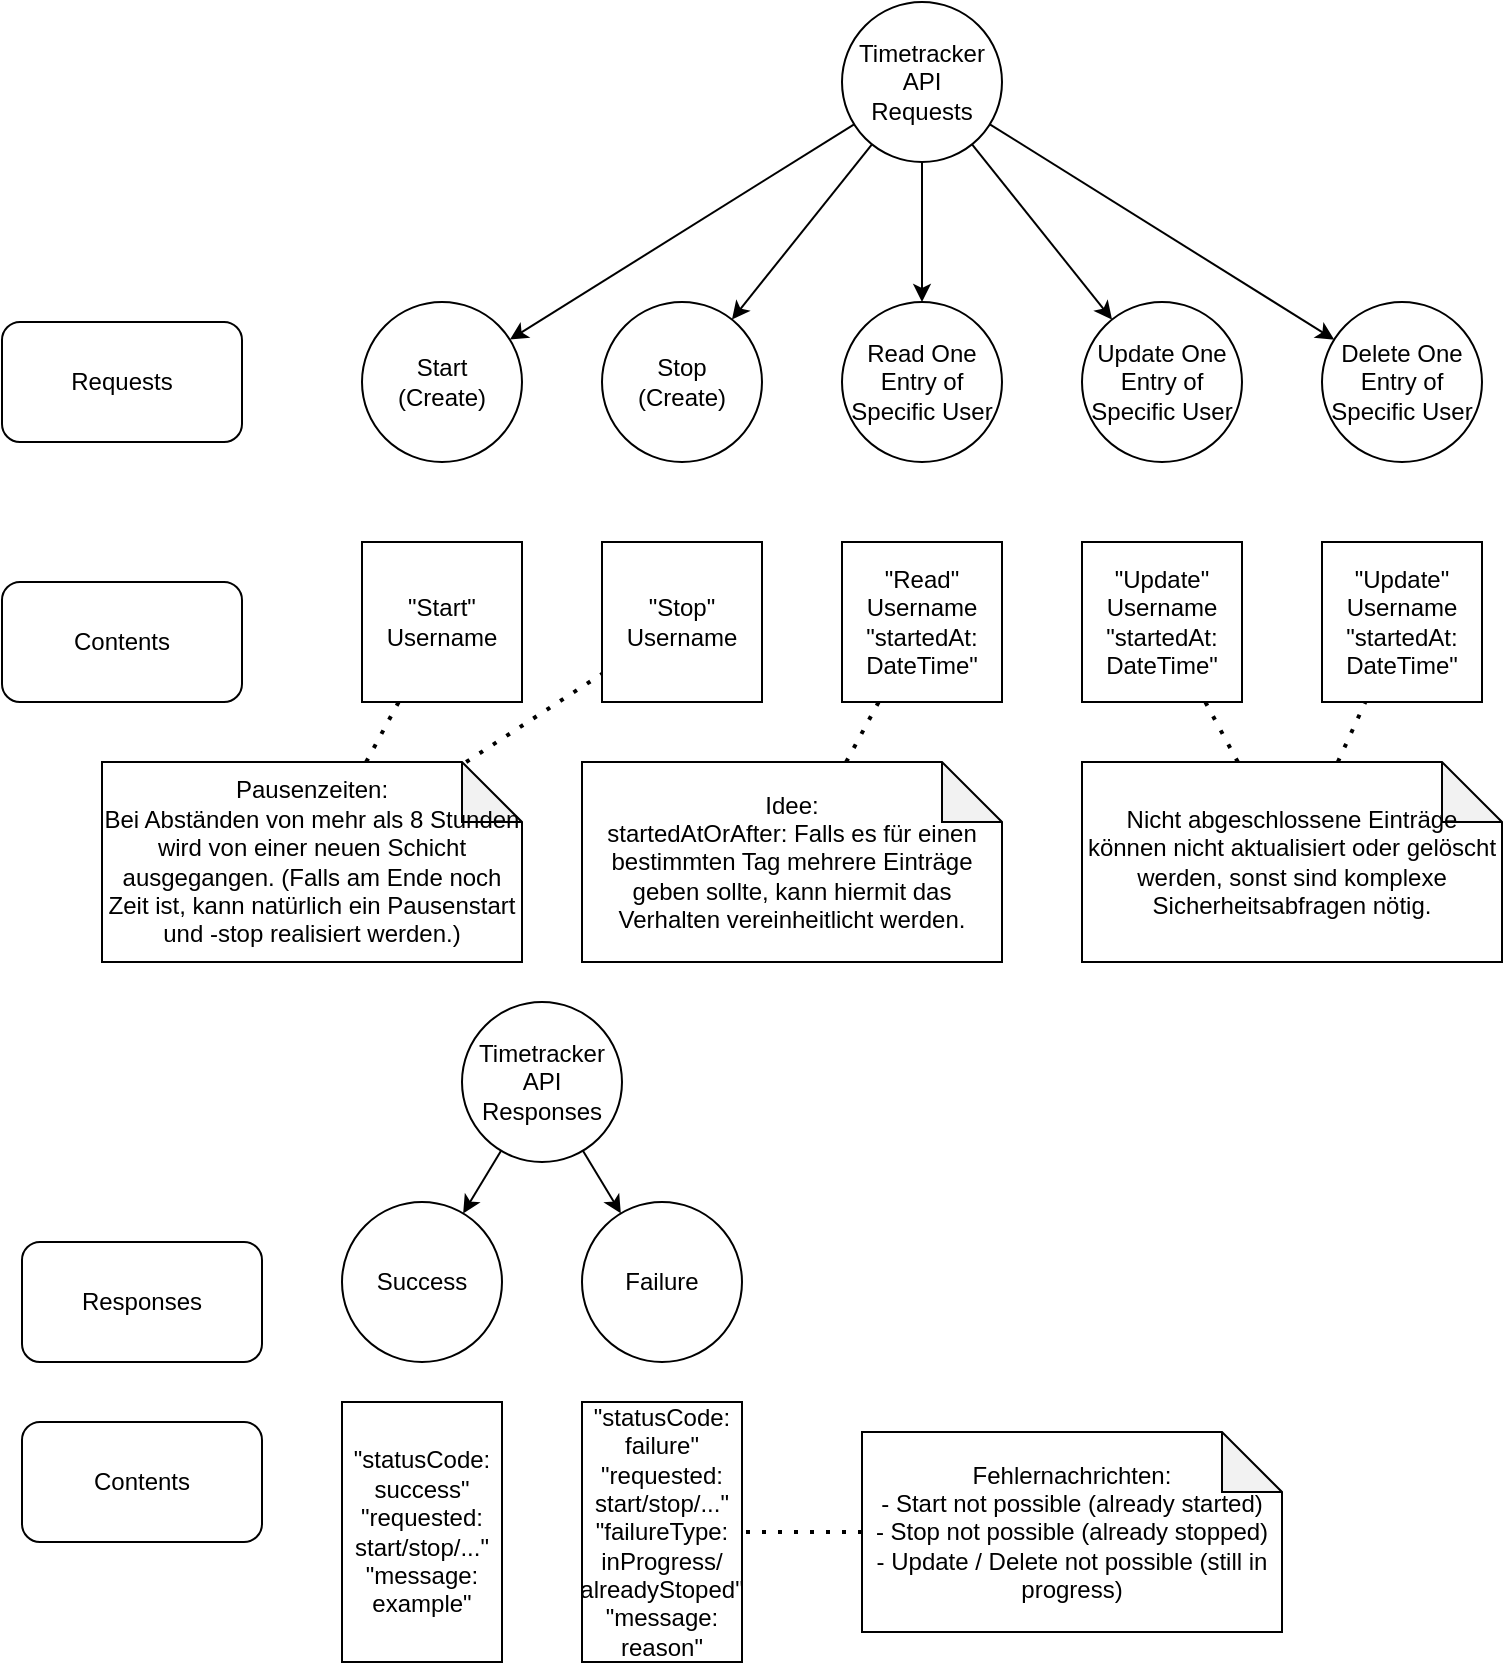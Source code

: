 <mxfile version="26.0.9">
  <diagram name="Seite-1" id="1bQaxZ-msq_aHllpaf4p">
    <mxGraphModel dx="1927" dy="902" grid="1" gridSize="10" guides="1" tooltips="1" connect="1" arrows="1" fold="1" page="1" pageScale="1" pageWidth="827" pageHeight="1169" math="0" shadow="0">
      <root>
        <mxCell id="0" />
        <mxCell id="1" parent="0" />
        <mxCell id="TgnmB5LtPzSjb_zzNegX-1" value="Timetracker&lt;div&gt;API&lt;/div&gt;&lt;div&gt;Requests&lt;/div&gt;" style="ellipse;whiteSpace=wrap;html=1;aspect=fixed;" vertex="1" parent="1">
          <mxGeometry x="280" y="90" width="80" height="80" as="geometry" />
        </mxCell>
        <mxCell id="TgnmB5LtPzSjb_zzNegX-2" value="Start&lt;div&gt;(Create)&lt;/div&gt;" style="ellipse;whiteSpace=wrap;html=1;aspect=fixed;" vertex="1" parent="1">
          <mxGeometry x="40" y="240" width="80" height="80" as="geometry" />
        </mxCell>
        <mxCell id="TgnmB5LtPzSjb_zzNegX-3" value="Stop&lt;div&gt;(Create)&lt;/div&gt;" style="ellipse;whiteSpace=wrap;html=1;aspect=fixed;" vertex="1" parent="1">
          <mxGeometry x="160" y="240" width="80" height="80" as="geometry" />
        </mxCell>
        <mxCell id="TgnmB5LtPzSjb_zzNegX-4" value="Read One Entry of Specific User" style="ellipse;whiteSpace=wrap;html=1;aspect=fixed;" vertex="1" parent="1">
          <mxGeometry x="280" y="240" width="80" height="80" as="geometry" />
        </mxCell>
        <mxCell id="TgnmB5LtPzSjb_zzNegX-5" value="Update One Entry of Specific User" style="ellipse;whiteSpace=wrap;html=1;aspect=fixed;" vertex="1" parent="1">
          <mxGeometry x="400" y="240" width="80" height="80" as="geometry" />
        </mxCell>
        <mxCell id="TgnmB5LtPzSjb_zzNegX-6" value="Delete One Entry of Specific User" style="ellipse;whiteSpace=wrap;html=1;aspect=fixed;" vertex="1" parent="1">
          <mxGeometry x="520" y="240" width="80" height="80" as="geometry" />
        </mxCell>
        <mxCell id="TgnmB5LtPzSjb_zzNegX-7" value="&lt;div&gt;&quot;Start&quot;&lt;/div&gt;Username" style="rounded=0;whiteSpace=wrap;html=1;" vertex="1" parent="1">
          <mxGeometry x="40" y="360" width="80" height="80" as="geometry" />
        </mxCell>
        <mxCell id="TgnmB5LtPzSjb_zzNegX-9" value="&lt;div&gt;&quot;Stop&quot;&lt;/div&gt;Username" style="rounded=0;whiteSpace=wrap;html=1;" vertex="1" parent="1">
          <mxGeometry x="160" y="360" width="80" height="80" as="geometry" />
        </mxCell>
        <mxCell id="TgnmB5LtPzSjb_zzNegX-10" value="&lt;div&gt;&quot;Read&quot;&lt;/div&gt;Username&lt;div&gt;&quot;startedAt:&lt;/div&gt;&lt;div&gt;DateTime&quot;&lt;/div&gt;" style="rounded=0;whiteSpace=wrap;html=1;" vertex="1" parent="1">
          <mxGeometry x="280" y="360" width="80" height="80" as="geometry" />
        </mxCell>
        <mxCell id="TgnmB5LtPzSjb_zzNegX-11" value="Idee:&lt;div&gt;startedAtOrAfter: Falls es für einen bestimmten Tag mehrere Einträge geben sollte, kann hiermit das Verhalten vereinheitlicht werden.&lt;/div&gt;" style="shape=note;whiteSpace=wrap;html=1;backgroundOutline=1;darkOpacity=0.05;" vertex="1" parent="1">
          <mxGeometry x="150" y="470" width="210" height="100" as="geometry" />
        </mxCell>
        <mxCell id="TgnmB5LtPzSjb_zzNegX-12" value="" style="endArrow=none;dashed=1;html=1;dashPattern=1 3;strokeWidth=2;rounded=0;" edge="1" parent="1" source="TgnmB5LtPzSjb_zzNegX-36" target="TgnmB5LtPzSjb_zzNegX-7">
          <mxGeometry width="50" height="50" relative="1" as="geometry">
            <mxPoint x="410" y="450" as="sourcePoint" />
            <mxPoint x="460" y="400" as="targetPoint" />
          </mxGeometry>
        </mxCell>
        <mxCell id="TgnmB5LtPzSjb_zzNegX-14" value="Requests" style="rounded=1;whiteSpace=wrap;html=1;" vertex="1" parent="1">
          <mxGeometry x="-140" y="250" width="120" height="60" as="geometry" />
        </mxCell>
        <mxCell id="TgnmB5LtPzSjb_zzNegX-15" value="Contents" style="rounded=1;whiteSpace=wrap;html=1;" vertex="1" parent="1">
          <mxGeometry x="-140" y="380" width="120" height="60" as="geometry" />
        </mxCell>
        <mxCell id="TgnmB5LtPzSjb_zzNegX-16" value="Responses" style="rounded=1;whiteSpace=wrap;html=1;" vertex="1" parent="1">
          <mxGeometry x="-130" y="710" width="120" height="60" as="geometry" />
        </mxCell>
        <mxCell id="TgnmB5LtPzSjb_zzNegX-17" value="Contents" style="rounded=1;whiteSpace=wrap;html=1;" vertex="1" parent="1">
          <mxGeometry x="-130" y="800" width="120" height="60" as="geometry" />
        </mxCell>
        <mxCell id="TgnmB5LtPzSjb_zzNegX-18" value="" style="endArrow=classic;html=1;rounded=0;" edge="1" parent="1" source="TgnmB5LtPzSjb_zzNegX-1" target="TgnmB5LtPzSjb_zzNegX-2">
          <mxGeometry width="50" height="50" relative="1" as="geometry">
            <mxPoint x="240" y="470" as="sourcePoint" />
            <mxPoint x="290" y="420" as="targetPoint" />
          </mxGeometry>
        </mxCell>
        <mxCell id="TgnmB5LtPzSjb_zzNegX-19" value="" style="endArrow=classic;html=1;rounded=0;" edge="1" parent="1" source="TgnmB5LtPzSjb_zzNegX-1" target="TgnmB5LtPzSjb_zzNegX-3">
          <mxGeometry width="50" height="50" relative="1" as="geometry">
            <mxPoint x="240" y="470" as="sourcePoint" />
            <mxPoint x="290" y="420" as="targetPoint" />
          </mxGeometry>
        </mxCell>
        <mxCell id="TgnmB5LtPzSjb_zzNegX-20" value="" style="endArrow=classic;html=1;rounded=0;" edge="1" parent="1" source="TgnmB5LtPzSjb_zzNegX-1" target="TgnmB5LtPzSjb_zzNegX-4">
          <mxGeometry width="50" height="50" relative="1" as="geometry">
            <mxPoint x="240" y="470" as="sourcePoint" />
            <mxPoint x="290" y="420" as="targetPoint" />
          </mxGeometry>
        </mxCell>
        <mxCell id="TgnmB5LtPzSjb_zzNegX-21" value="" style="endArrow=classic;html=1;rounded=0;" edge="1" parent="1" source="TgnmB5LtPzSjb_zzNegX-1" target="TgnmB5LtPzSjb_zzNegX-5">
          <mxGeometry width="50" height="50" relative="1" as="geometry">
            <mxPoint x="240" y="470" as="sourcePoint" />
            <mxPoint x="290" y="420" as="targetPoint" />
          </mxGeometry>
        </mxCell>
        <mxCell id="TgnmB5LtPzSjb_zzNegX-22" value="" style="endArrow=classic;html=1;rounded=0;" edge="1" parent="1" source="TgnmB5LtPzSjb_zzNegX-1" target="TgnmB5LtPzSjb_zzNegX-6">
          <mxGeometry width="50" height="50" relative="1" as="geometry">
            <mxPoint x="240" y="470" as="sourcePoint" />
            <mxPoint x="290" y="420" as="targetPoint" />
          </mxGeometry>
        </mxCell>
        <mxCell id="TgnmB5LtPzSjb_zzNegX-23" value="&lt;div&gt;&quot;Update&quot;&lt;/div&gt;Username&lt;div&gt;&quot;startedAt:&lt;/div&gt;&lt;div&gt;DateTime&quot;&lt;/div&gt;" style="rounded=0;whiteSpace=wrap;html=1;" vertex="1" parent="1">
          <mxGeometry x="400" y="360" width="80" height="80" as="geometry" />
        </mxCell>
        <mxCell id="TgnmB5LtPzSjb_zzNegX-24" value="&lt;div&gt;&quot;Update&quot;&lt;/div&gt;Username&lt;div&gt;&quot;startedAt:&lt;/div&gt;&lt;div&gt;DateTime&quot;&lt;/div&gt;" style="rounded=0;whiteSpace=wrap;html=1;" vertex="1" parent="1">
          <mxGeometry x="520" y="360" width="80" height="80" as="geometry" />
        </mxCell>
        <mxCell id="TgnmB5LtPzSjb_zzNegX-25" value="Nicht abgeschlossene Einträge können nicht aktualisiert oder gelöscht werden, sonst sind komplexe Sicherheitsabfragen nötig." style="shape=note;whiteSpace=wrap;html=1;backgroundOutline=1;darkOpacity=0.05;" vertex="1" parent="1">
          <mxGeometry x="400" y="470" width="210" height="100" as="geometry" />
        </mxCell>
        <mxCell id="TgnmB5LtPzSjb_zzNegX-26" value="" style="endArrow=none;dashed=1;html=1;dashPattern=1 3;strokeWidth=2;rounded=0;" edge="1" parent="1" source="TgnmB5LtPzSjb_zzNegX-25" target="TgnmB5LtPzSjb_zzNegX-24">
          <mxGeometry width="50" height="50" relative="1" as="geometry">
            <mxPoint x="660" y="450" as="sourcePoint" />
            <mxPoint x="548" y="440" as="targetPoint" />
          </mxGeometry>
        </mxCell>
        <mxCell id="TgnmB5LtPzSjb_zzNegX-27" value="" style="endArrow=none;dashed=1;html=1;dashPattern=1 3;strokeWidth=2;rounded=0;" edge="1" parent="1" source="TgnmB5LtPzSjb_zzNegX-25" target="TgnmB5LtPzSjb_zzNegX-23">
          <mxGeometry width="50" height="50" relative="1" as="geometry">
            <mxPoint x="542" y="480" as="sourcePoint" />
            <mxPoint x="558" y="450" as="targetPoint" />
          </mxGeometry>
        </mxCell>
        <mxCell id="TgnmB5LtPzSjb_zzNegX-28" value="Success" style="ellipse;whiteSpace=wrap;html=1;aspect=fixed;" vertex="1" parent="1">
          <mxGeometry x="30" y="690" width="80" height="80" as="geometry" />
        </mxCell>
        <mxCell id="TgnmB5LtPzSjb_zzNegX-29" value="Timetracker&lt;div&gt;API&lt;/div&gt;&lt;div&gt;Responses&lt;/div&gt;" style="ellipse;whiteSpace=wrap;html=1;aspect=fixed;" vertex="1" parent="1">
          <mxGeometry x="90" y="590" width="80" height="80" as="geometry" />
        </mxCell>
        <mxCell id="TgnmB5LtPzSjb_zzNegX-30" value="&quot;statusCode:&lt;div&gt;&lt;span style=&quot;background-color: transparent; color: light-dark(rgb(0, 0, 0), rgb(255, 255, 255));&quot;&gt;success&quot;&lt;/span&gt;&lt;div&gt;&lt;div&gt;&lt;/div&gt;&lt;/div&gt;&lt;/div&gt;&lt;div&gt;&lt;div&gt;&lt;span style=&quot;background-color: transparent; color: light-dark(rgb(0, 0, 0), rgb(255, 255, 255));&quot;&gt;&quot;requested:&lt;/span&gt;&lt;/div&gt;&lt;div&gt;start/stop/...&quot;&lt;/div&gt;&lt;/div&gt;&lt;div&gt;&lt;span style=&quot;background-color: transparent; color: light-dark(rgb(0, 0, 0), rgb(255, 255, 255));&quot;&gt;&quot;message:&lt;/span&gt;&lt;/div&gt;&lt;div&gt;example&quot;&lt;/div&gt;" style="rounded=0;whiteSpace=wrap;html=1;" vertex="1" parent="1">
          <mxGeometry x="30" y="790" width="80" height="130" as="geometry" />
        </mxCell>
        <mxCell id="TgnmB5LtPzSjb_zzNegX-31" value="Failure" style="ellipse;whiteSpace=wrap;html=1;aspect=fixed;" vertex="1" parent="1">
          <mxGeometry x="150" y="690" width="80" height="80" as="geometry" />
        </mxCell>
        <mxCell id="TgnmB5LtPzSjb_zzNegX-33" value="&quot;statusCode:&lt;div&gt;&lt;span style=&quot;background-color: transparent; color: light-dark(rgb(0, 0, 0), rgb(255, 255, 255));&quot;&gt;failure&quot;&lt;/span&gt;&lt;div&gt;&lt;div&gt;&lt;/div&gt;&lt;/div&gt;&lt;/div&gt;&lt;div&gt;&lt;div&gt;&lt;span style=&quot;background-color: transparent; color: light-dark(rgb(0, 0, 0), rgb(255, 255, 255));&quot;&gt;&quot;requested:&lt;/span&gt;&lt;/div&gt;&lt;div&gt;start/stop/...&quot;&lt;/div&gt;&lt;/div&gt;&lt;div&gt;&quot;failureType:&lt;br&gt;&lt;div&gt;&lt;span style=&quot;background-color: transparent; color: light-dark(rgb(0, 0, 0), rgb(255, 255, 255));&quot;&gt;inProgress/&lt;/span&gt;&lt;/div&gt;&lt;div&gt;&lt;span style=&quot;background-color: transparent; color: light-dark(rgb(0, 0, 0), rgb(255, 255, 255));&quot;&gt;alreadyStoped&quot;&lt;/span&gt;&lt;/div&gt;&lt;/div&gt;&lt;div&gt;&lt;span style=&quot;background-color: transparent; color: light-dark(rgb(0, 0, 0), rgb(255, 255, 255));&quot;&gt;&quot;message:&lt;/span&gt;&lt;/div&gt;&lt;div&gt;reason&quot;&lt;/div&gt;" style="rounded=0;whiteSpace=wrap;html=1;" vertex="1" parent="1">
          <mxGeometry x="150" y="790" width="80" height="130" as="geometry" />
        </mxCell>
        <mxCell id="TgnmB5LtPzSjb_zzNegX-34" value="" style="endArrow=classic;html=1;rounded=0;" edge="1" parent="1" source="TgnmB5LtPzSjb_zzNegX-29" target="TgnmB5LtPzSjb_zzNegX-28">
          <mxGeometry width="50" height="50" relative="1" as="geometry">
            <mxPoint x="101" y="171" as="sourcePoint" />
            <mxPoint x="31" y="259" as="targetPoint" />
          </mxGeometry>
        </mxCell>
        <mxCell id="TgnmB5LtPzSjb_zzNegX-35" value="" style="endArrow=classic;html=1;rounded=0;" edge="1" parent="1" source="TgnmB5LtPzSjb_zzNegX-29" target="TgnmB5LtPzSjb_zzNegX-31">
          <mxGeometry width="50" height="50" relative="1" as="geometry">
            <mxPoint x="101" y="171" as="sourcePoint" />
            <mxPoint x="31" y="259" as="targetPoint" />
          </mxGeometry>
        </mxCell>
        <mxCell id="TgnmB5LtPzSjb_zzNegX-36" value="Pausenzeiten:&lt;div&gt;Bei Abständen von mehr als 8 Stunden wird von einer neuen Schicht ausgegangen. (Falls am Ende noch Zeit ist, kann natürlich ein Pausenstart und -stop realisiert werden.)&lt;/div&gt;" style="shape=note;whiteSpace=wrap;html=1;backgroundOutline=1;darkOpacity=0.05;" vertex="1" parent="1">
          <mxGeometry x="-90" y="470" width="210" height="100" as="geometry" />
        </mxCell>
        <mxCell id="TgnmB5LtPzSjb_zzNegX-37" value="" style="endArrow=none;dashed=1;html=1;dashPattern=1 3;strokeWidth=2;rounded=0;" edge="1" parent="1" source="TgnmB5LtPzSjb_zzNegX-36" target="TgnmB5LtPzSjb_zzNegX-9">
          <mxGeometry width="50" height="50" relative="1" as="geometry">
            <mxPoint x="410" y="450" as="sourcePoint" />
            <mxPoint x="460" y="400" as="targetPoint" />
          </mxGeometry>
        </mxCell>
        <mxCell id="TgnmB5LtPzSjb_zzNegX-39" value="" style="endArrow=none;dashed=1;html=1;dashPattern=1 3;strokeWidth=2;rounded=0;" edge="1" parent="1" source="TgnmB5LtPzSjb_zzNegX-11" target="TgnmB5LtPzSjb_zzNegX-10">
          <mxGeometry width="50" height="50" relative="1" as="geometry">
            <mxPoint x="488" y="480" as="sourcePoint" />
            <mxPoint x="472" y="450" as="targetPoint" />
          </mxGeometry>
        </mxCell>
        <mxCell id="TgnmB5LtPzSjb_zzNegX-40" value="Fehlernachrichten:&lt;div&gt;-&amp;nbsp;&lt;span style=&quot;background-color: transparent; color: light-dark(rgb(0, 0, 0), rgb(255, 255, 255));&quot;&gt;Start not possible (already started)&lt;/span&gt;&lt;/div&gt;&lt;div&gt;- Stop not possible (already stopped)&lt;/div&gt;&lt;div&gt;- Update / Delete not possible (still in progress)&lt;/div&gt;" style="shape=note;whiteSpace=wrap;html=1;backgroundOutline=1;darkOpacity=0.05;" vertex="1" parent="1">
          <mxGeometry x="290" y="805" width="210" height="100" as="geometry" />
        </mxCell>
        <mxCell id="TgnmB5LtPzSjb_zzNegX-41" value="" style="endArrow=none;dashed=1;html=1;dashPattern=1 3;strokeWidth=2;rounded=0;" edge="1" parent="1" source="TgnmB5LtPzSjb_zzNegX-40" target="TgnmB5LtPzSjb_zzNegX-33">
          <mxGeometry width="50" height="50" relative="1" as="geometry">
            <mxPoint x="628" y="780" as="sourcePoint" />
            <mxPoint x="438" y="740" as="targetPoint" />
          </mxGeometry>
        </mxCell>
      </root>
    </mxGraphModel>
  </diagram>
</mxfile>
